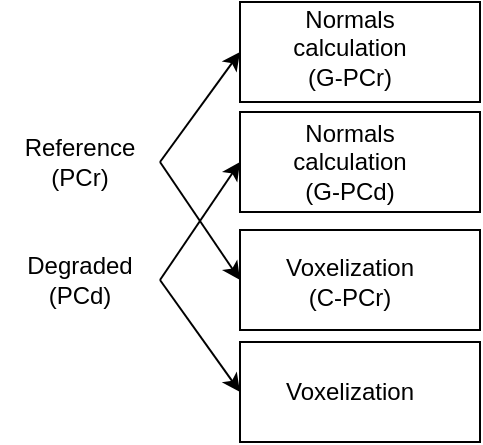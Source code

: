 <mxfile version="14.4.4" type="github">
  <diagram id="C5RBs43oDa-KdzZeNtuy" name="Page-1">
    <mxGraphModel dx="1100" dy="618" grid="1" gridSize="10" guides="1" tooltips="1" connect="1" arrows="1" fold="1" page="1" pageScale="1" pageWidth="827" pageHeight="1169" math="0" shadow="0">
      <root>
        <mxCell id="WIyWlLk6GJQsqaUBKTNV-0" />
        <mxCell id="WIyWlLk6GJQsqaUBKTNV-1" parent="WIyWlLk6GJQsqaUBKTNV-0" />
        <mxCell id="4q4iebFClX0E_7xJdS0V-0" value="Reference&lt;br&gt;(PCr)" style="text;html=1;strokeColor=none;fillColor=none;align=center;verticalAlign=middle;whiteSpace=wrap;rounded=0;" vertex="1" parent="WIyWlLk6GJQsqaUBKTNV-1">
          <mxGeometry x="20" y="130" width="80" height="20" as="geometry" />
        </mxCell>
        <mxCell id="4q4iebFClX0E_7xJdS0V-1" value="&lt;div&gt;Degraded&lt;/div&gt;(PCd)" style="text;html=1;strokeColor=none;fillColor=none;align=center;verticalAlign=middle;whiteSpace=wrap;rounded=0;" vertex="1" parent="WIyWlLk6GJQsqaUBKTNV-1">
          <mxGeometry x="20" y="189" width="80" height="20" as="geometry" />
        </mxCell>
        <object label="" id="4q4iebFClX0E_7xJdS0V-2">
          <mxCell style="rounded=0;whiteSpace=wrap;html=1;" vertex="1" parent="WIyWlLk6GJQsqaUBKTNV-1">
            <mxGeometry x="140" y="60" width="120" height="50" as="geometry" />
          </mxCell>
        </object>
        <mxCell id="4q4iebFClX0E_7xJdS0V-3" value="" style="rounded=0;whiteSpace=wrap;html=1;" vertex="1" parent="WIyWlLk6GJQsqaUBKTNV-1">
          <mxGeometry x="140" y="174" width="120" height="50" as="geometry" />
        </mxCell>
        <mxCell id="4q4iebFClX0E_7xJdS0V-9" value="&lt;div&gt;Normals calculation (G-PCr)&lt;br&gt;&lt;/div&gt;" style="text;html=1;strokeColor=none;fillColor=none;align=center;verticalAlign=middle;whiteSpace=wrap;rounded=0;" vertex="1" parent="WIyWlLk6GJQsqaUBKTNV-1">
          <mxGeometry x="170" y="75" width="50" height="15" as="geometry" />
        </mxCell>
        <mxCell id="4q4iebFClX0E_7xJdS0V-10" value="&lt;div&gt;Voxelization&lt;/div&gt;&lt;div&gt;(C-PCr)&lt;br&gt;&lt;/div&gt;" style="text;html=1;strokeColor=none;fillColor=none;align=center;verticalAlign=middle;whiteSpace=wrap;rounded=0;" vertex="1" parent="WIyWlLk6GJQsqaUBKTNV-1">
          <mxGeometry x="170" y="189" width="50" height="21" as="geometry" />
        </mxCell>
        <mxCell id="4q4iebFClX0E_7xJdS0V-11" value="" style="endArrow=classic;html=1;entryX=0;entryY=0.5;entryDx=0;entryDy=0;" edge="1" parent="WIyWlLk6GJQsqaUBKTNV-1" target="4q4iebFClX0E_7xJdS0V-3">
          <mxGeometry width="50" height="50" relative="1" as="geometry">
            <mxPoint x="100" y="140" as="sourcePoint" />
            <mxPoint x="130" y="200" as="targetPoint" />
          </mxGeometry>
        </mxCell>
        <mxCell id="4q4iebFClX0E_7xJdS0V-13" value="" style="endArrow=classic;html=1;entryX=0;entryY=0.5;entryDx=0;entryDy=0;" edge="1" parent="WIyWlLk6GJQsqaUBKTNV-1" target="4q4iebFClX0E_7xJdS0V-20">
          <mxGeometry width="50" height="50" relative="1" as="geometry">
            <mxPoint x="100" y="199" as="sourcePoint" />
            <mxPoint x="440" y="290" as="targetPoint" />
          </mxGeometry>
        </mxCell>
        <mxCell id="4q4iebFClX0E_7xJdS0V-14" value="" style="endArrow=classic;html=1;entryX=0;entryY=0.5;entryDx=0;entryDy=0;" edge="1" parent="WIyWlLk6GJQsqaUBKTNV-1" target="4q4iebFClX0E_7xJdS0V-18">
          <mxGeometry width="50" height="50" relative="1" as="geometry">
            <mxPoint x="100" y="199" as="sourcePoint" />
            <mxPoint x="140" y="199" as="targetPoint" />
          </mxGeometry>
        </mxCell>
        <mxCell id="4q4iebFClX0E_7xJdS0V-17" value="" style="endArrow=classic;html=1;entryX=0;entryY=0.5;entryDx=0;entryDy=0;" edge="1" parent="WIyWlLk6GJQsqaUBKTNV-1" target="4q4iebFClX0E_7xJdS0V-2">
          <mxGeometry width="50" height="50" relative="1" as="geometry">
            <mxPoint x="100" y="140" as="sourcePoint" />
            <mxPoint x="440" y="290" as="targetPoint" />
          </mxGeometry>
        </mxCell>
        <object label="" id="4q4iebFClX0E_7xJdS0V-18">
          <mxCell style="rounded=0;whiteSpace=wrap;html=1;" vertex="1" parent="WIyWlLk6GJQsqaUBKTNV-1">
            <mxGeometry x="140" y="115" width="120" height="50" as="geometry" />
          </mxCell>
        </object>
        <mxCell id="4q4iebFClX0E_7xJdS0V-19" value="&lt;div&gt;Normals calculation&lt;/div&gt;&lt;div&gt;(G-PCd)&lt;/div&gt;" style="text;html=1;strokeColor=none;fillColor=none;align=center;verticalAlign=middle;whiteSpace=wrap;rounded=0;" vertex="1" parent="WIyWlLk6GJQsqaUBKTNV-1">
          <mxGeometry x="170" y="130" width="50" height="20" as="geometry" />
        </mxCell>
        <mxCell id="4q4iebFClX0E_7xJdS0V-20" value="" style="rounded=0;whiteSpace=wrap;html=1;" vertex="1" parent="WIyWlLk6GJQsqaUBKTNV-1">
          <mxGeometry x="140" y="230" width="120" height="50" as="geometry" />
        </mxCell>
        <mxCell id="4q4iebFClX0E_7xJdS0V-21" value="Voxelization" style="text;html=1;strokeColor=none;fillColor=none;align=center;verticalAlign=middle;whiteSpace=wrap;rounded=0;" vertex="1" parent="WIyWlLk6GJQsqaUBKTNV-1">
          <mxGeometry x="170" y="244.5" width="50" height="21" as="geometry" />
        </mxCell>
      </root>
    </mxGraphModel>
  </diagram>
</mxfile>
